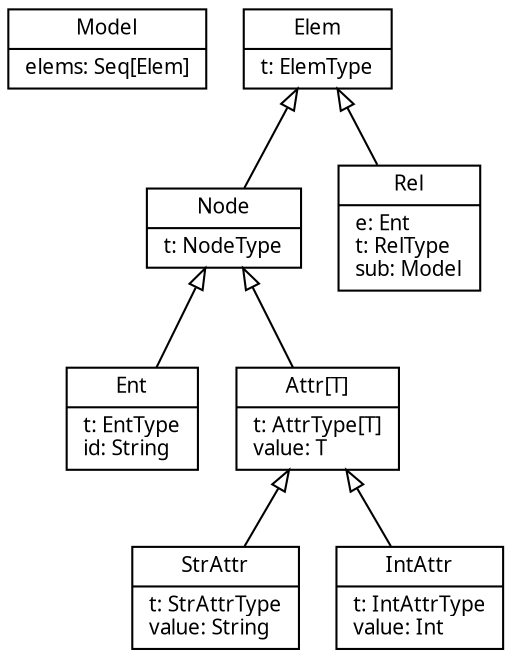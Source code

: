 digraph Metamodel {
  fontname = "Sans"
  fontsize = 10
  rankdir =  "BT"
  ordering = "out"
  nojustify = true

  node [
    fontname = "Sans"
    fontsize = 10
    shape = "record"
  ]

  edge [
    arrowhead = "empty"
  ]

    { rank = same; Model; Elem; }
    { rank = same; Node_; Rel; }
    { rank = same; Ent; Attr; }


    Model [ label = "{Model|elems: Seq[Elem]}" fontsize = 10]
    Elem [ label = "{Elem|t: ElemType}" fontsize = 10]
    Node_ [ label = "{Node|t: NodeType}" fontsize = 10]
    Rel [ label = "{Rel|e: Ent\lt: RelType\lsub: Model\l}" fontsize = 10]
    Ent [ label = "{Ent|t: EntType\lid: String\l}" fontsize = 10]
    Attr [ label = "{Attr[T]|t: AttrType[T]\lvalue: T\l}" fontsize = 10]
    StrAttr [ label = "{StrAttr|t: StrAttrType\lvalue: String\l}" fontsize = 10]
    IntAttr [ label = "{IntAttr|t: IntAttrType\lvalue: Int\l}" fontsize = 10]


    Node_ -> Elem
    Rel -> Elem
    Ent -> Node_
    Attr -> Node_
    StrAttr -> Attr
    IntAttr -> Attr

}
